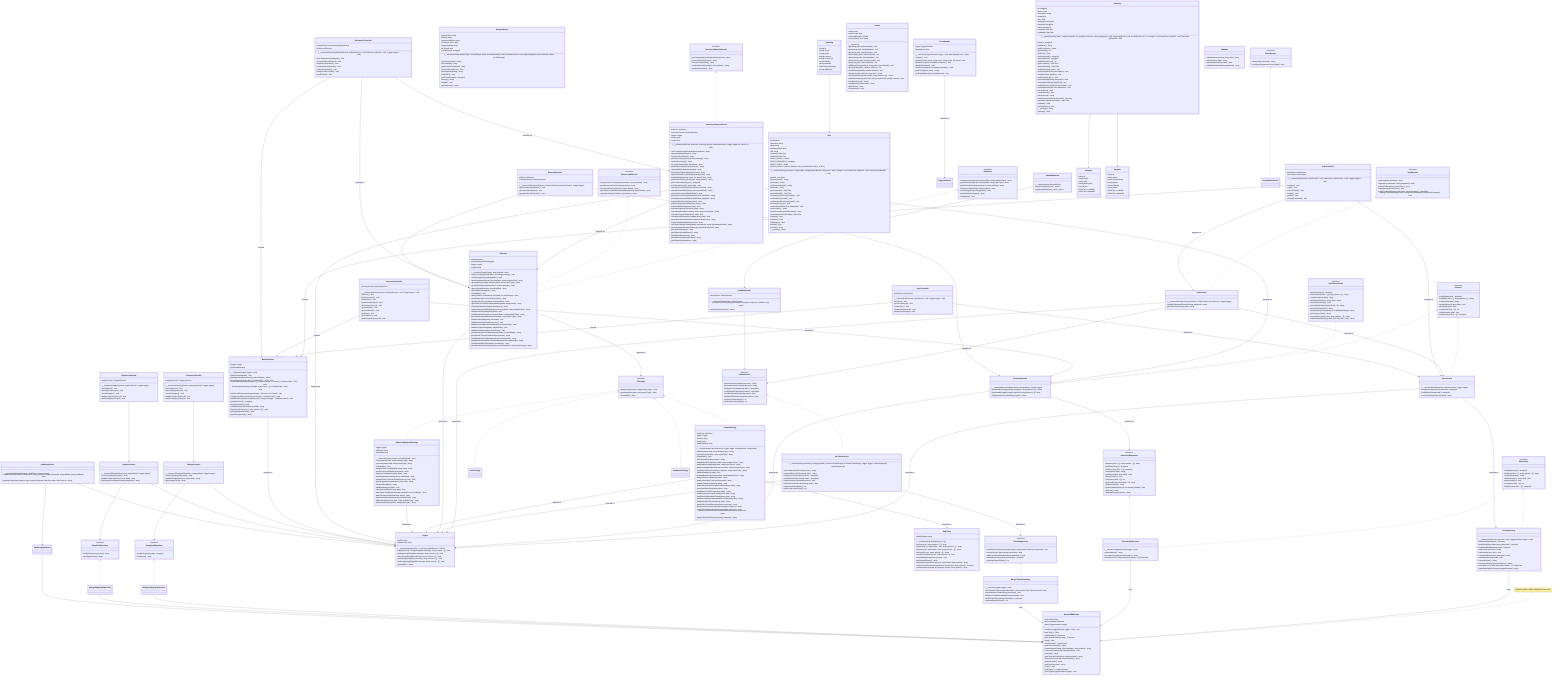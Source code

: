 classDiagram
    note for MongoDBManager "Singleton pattern untuk MongoDB connection"
    
    %% ========== Interfaces / Abstractions ==========
    class IRepository {
        <<interface>>
        +findById(string id) array|null
        +find(array filter = [], array options = []) array
        +create(array data) string
        +update(string id, array data) bool
        +delete(string id) bool
        +count(array filter = []) int
        +findOne(array filter = []) array|null
    }

    class IInventoryRepository {
        <<interface>>
        +find(array filter = [], array options = []) array
        +findById(string id) array|null
        +findOne(array filter = []) array|null
        +create(array data) string
        +update(string id, array data) bool
        +delete(string id) bool
        +count(array filter = []) int
        +findLowStock(int threshold = 0) array
        +findOutOfStock() array
        +updateQuantity(string id, int quantityChange) bool
        +getStats() array
        +aggregate(array pipeline) array
    }

    class IService {
        <<interface>>
        +findById(string id) array|null
        +find(array filter = [], array options = []) array
        +create(array data) array
        +update(string id, array data) bool
        +delete(string id) bool
        +count(array filter = []) int
        +validate(array data) bool
        +findOne(array filter = []) array|null
    }

    class IAuthService {
        <<interface>>
        +register(array userData) array
        +login(string username, string password) array
        +refreshToken(string refreshToken) array
        +logout(string refreshToken) bool
        +verifyCredentials(string username, string password) array|false
        +changePassword(string userId, string currentPassword, string newPassword) bool
    }

    class ITokenService {
        <<interface>>
        +generateAccessToken(array user) string
        +generateRefreshToken(array user) string
        +verifyAccessToken(string token) array|false
        +verifyRefreshToken(string token) array|false
        +revokeRefreshToken(string token) bool
        +isRefreshTokenRevoked(string token) bool
        +getAccessTokenExpiry() int
        +getRefreshTokenExpiry() int
    }

    class ITokenRepository {
        <<interface>>
        +storeRefreshToken(string tokenHash, string userId, DateTime expiresAt) bool
        +revokeRefreshToken(string tokenHash) bool
        +isRefreshTokenRevoked(string tokenHash) bool
        +findRefreshToken(string tokenHash) array|null
        +cleanupExpiredTokens() int
    }

    class IInventoryService {
        <<interface>>
        +getItem(string id) array|null
        +listItems(array filter = [], array options = []) array
        +createItem(array data) array
        +updateItem(string id, array data) array
        +deleteItem(string id) bool
        +getLowStockItems(int threshold = 0) array
        +getOutOfStockItems() array
        +updateItemQuantity(string id, int quantityChange) array
        +getInventoryStats() array
        +searchItems(string query, array options = []) array
        +validateItemData(array data, bool isCreate = true) array
    }

    class IAIService {
        <<interface>>
        +analyzeInventory(array inventoryData, string analysisType) array
        +generateReport(array inventoryData, string reportType) array
        +predictStockNeeds(array items, int forecastDays) array
        +detectAnomalies(array inventoryData) array
        +setStrategy(string strategyName) bool
        +getAvailableStrategies() array
        +isAvailable() bool
    }

    class IAdvancedAIService {
        <<interface>>
        +analyzeSalesTrends(array salesData, int periodDays) array
        +predictInventoryTurnover(array items) array
        +optimizeStockLevels(array inventoryData) array
        +generatePurchaseRecommendations(array supplierData) array
        +calculateSafetyStock(array itemHistory) array
    }

    class IInventoryAnalysisService {
        <<interface>>
        +getComprehensiveAnalysis(array options) array
        +generateWeeklyReport() array
        +monitorCriticalItems() array
        +predictInventoryNeeds(int forecastDays) array
        +optimizeInventory() array
    }

    class AIStrategy {
        <<interface>>
        +analyze(array data, string analysisType) array
        +generate(array data, string reportType) array
        +isAvailable() bool
    }

    %% ========== Concrete Implementations ==========
    class UserRepository {
        +__construct(Collection collection = null, LoggerInterface logger = null)
        +findUserById(string id) User|null
        +findUserByUsername(string username) User|null
        +findUserByEmail(string email) User|null
        +saveUser(User user) string
        +deleteUser(User user) bool
        +usernameExists(string username) bool
        +emailExists(string email) bool
        +createIndexes() array
        -documentToArray(mixed document) array
        -normalizeToUTCDateTime(mixed value) UTCDateTime
        -parseDuplicateError(string mongoMessage) string
    }

    class InventoryRepository {
        +__construct(LoggerInterface logger = null)
        +createIndexes() array
        -documentToArray(mixed document) array
        -normalizeToUTCDateTime(mixed value) UTCDateTime
    }

    class MongoTokenRepository {
        +__construct(Logger logger = null)
        +storeRefreshToken(string tokenHash, string userId, DateTime expiresAt) bool
        +revokeRefreshToken(string tokenHash) bool
        +isRefreshTokenRevoked(string tokenHash) bool
        +findRefreshToken(string tokenHash) array|null
        +cleanupExpiredTokens() int
    }

    class MongoDBManager {
        -static Client client
        -static Database database
        -static LoggerInterface logger
        +initialize(LoggerInterface logger = null) void
        +getClient() Client
        +getDatabase() Database
        +getCollection(string name) Collection
        +ping() bool
        +startSession() Session|null
        +getConnectionInfo() array
        +createIndexes(string collectionName, array indexes) array
        +collectionExists(string collectionName) bool
        +getStats() array
        +getCollectionStats(string collectionName) array
        +dropCollection(string collectionName) array
        +getServerInfo() array
        +getServerVersion() array
        +reset() void
        +getLogger() LoggerInterface
        +setLogger(LoggerInterface logger) void
    }

    class UserService {
        +__construct(UserRepository userRepository, Logger logger)
        +findByUsername(string username) array|null
        +findByEmail(string email) array|null
        -convertToArray(array userData) array
    }

    class InventoryService {
        +__construct(IInventoryRepository inventoryRepo, Logger logger)
        +getItemsByCategory(string categoryId, array options = []) array
        +getItemsBySupplier(string supplierId, array options = []) array
        -calculateInventoryHealth(array stats) string
    }

    class AuthService {
        +__construct(UserService userService, ITokenService tokenService, Logger logger)
        +validatePasswordStrength(string password) array
        -generateTokens(array user) array
    }

    class JwtTokenService {
        +__construct(string secretKey, string algorithm, int accessTokenExpiry, int refreshTokenExpiry, Logger logger, ITokenRepository tokenRepository)
        +generateAccessToken(array user) string
        +generateRefreshToken(array user) string
        +verifyAccessToken(string token) array|false
        +verifyRefreshToken(string token) array|false
        +revokeRefreshToken(string token) bool
        +isRefreshTokenRevoked(string token) bool
        +getAccessTokenExpiry() int
        +getRefreshTokenExpiry() int
    }

    class AIService {
        -strategies array
        -activeStrategy AIStrategy|null
        -logger Logger
        -enabled bool
        +__construct(Logger logger, bool enabled = true)
        +registerStrategy(string name, AIStrategy strategy) void
        +setStrategy(string strategyName) bool
        +analyzeInventory(array inventoryData, string analysisType) array
        +generateReport(array inventoryData, string reportType) array
        +predictStockNeeds(array items, int forecastDays) array
        +detectAnomalies(array inventoryData) array
        +getAvailableStrategies() array
        +isAvailable() bool
        +analyzeSalesTrends(array salesData, int periodDays) array
        +predictInventoryTurnover(array items) array
        +optimizeStockLevels(array inventoryData) array
        +generatePurchaseRecommendations(array supplierData) array
        +calculateSafetyStock(array itemHistory) array
        +analyzeInventoryWithStats(array inventoryData, string analysisType) array
        -validateInventoryData(array data) void
        -getFallbackAnalysis(array inventoryData, string analysisType) array
        -getFallbackReport(array inventoryData, string reportType) array
        -validateSalesData(array salesData) void
        -validateInventoryItems(array items) void
        -validateStockOptimizationData(array inventoryData) void
        -validateSupplierData(array supplierData) void
        -validateItemHistory(array itemHistory) void
        -getFallbackSalesTrends(array salesData, int periodDays) array
        -getFallbackTurnoverPrediction(array items) array
        -getFallbackStockOptimization(array inventoryData) array
        -getFallbackPurchaseRecommendations(array supplierData) array
        -getFallbackSafetyStock(array itemHistory) array
        -getFallbackInventoryAnalysis(array inventoryData, string analysisType) array
    }

    class OllamaStrategy {
        -httpClient HttpClient
        -logger Logger
        -baseUrl string
        -model string
        -defaultOptions array
        +__construct(HttpClient httpClient, Logger logger, string baseUrl, string model)
        +analyze(array data, string analysisType) array
        +generate(array data, string reportType) array
        +isAvailable() bool
        -callOllamaAPI(string prompt) array
        -buildAnalysisPrompt(array data, string analysisType) string
        -buildReportPrompt(array data, string reportType) string
        -parseAnalysisResponse(array response, string analysisType) array
        -parseReportResponse(array response, string reportType) array
        -validateData(array data) void
        -performBasicAnalysis(array data, string analysisType) array
        -analyzeSalesTrends(array data) array
        -analyzeInventoryTurnover(array data) array
        -optimizeStockLevels(array data) array
        -generatePurchaseRecommendations(array data) array
        -calculateSafetyStock(array data) array
        -buildSalesTrendsPrompt(array data) string
        -buildInventoryTurnoverPrompt(array data) string
        -buildStockOptimizationPrompt(array data) string
        -buildPurchaseRecommendationsPrompt(array data) string
        -buildSafetyStockPrompt(array data) string
        -parseSalesTrendsResponse(array response) array
        -parseInventoryTurnoverResponse(array response) array
        -parseStockOptimizationResponse(array response) array
        -parsePurchaseRecommendationsResponse(array response) array
        -parseSafetyStockResponse(array response) array
    }

    class AdvancedAnalysisStrategy {
        -logger Logger
        -mlModels array
        -mlEnabled bool
        +__construct(Logger logger, bool mlEnabled = true)
        +analyze(array data, string analysisType) array
        +generate(array data, string reportType) array
        +isAvailable() bool
        -analyzeSalesTrendsWithML(array data) array
        -predictTurnoverWithML(array data) array
        -optimizeStockWithML(array data) array
        -linearRegressionAnalysis(array salesData) array
        -randomForestTurnoverPrediction(array item) float
        -geneticAlgorithmOptimization(array item) array
        -initializeMLModels() array
        -validateData(array data) void
        -calculateConfidence(array data) float
        -basicSalesTrendAnalysis(array salesData, int periodDays) array
        -basicTurnoverPrediction(array items) array
        -basicStockOptimization(array inventoryData) array
        -fallbackAnalysis(array data, string analysisType) array
        -fallbackReport(array data, string reportType) array
    }

    class InventoryAnalysisService {
        -aiService AIService
        -inventoryService InventoryService
        -logger Logger
        -cache array
        -cacheTtl int
        +__construct(AIService aiService, InventoryService inventoryService, Logger logger, int cacheTtl = 300)
        +getComprehensiveAnalysis(array options) array
        +generateWeeklyReport() array
        +monitorCriticalItems() array
        +predictInventoryNeeds(int forecastDays) array
        +optimizeInventory() array
        -executeParallel(array operations) array
        -parallelExecution(array operations) array
        -optimizedAIAnalysis(array data) array
        -batchStockOptimization(array items) array
        -optimizedSalesTrendsAnalysis(array items) array
        -stratifiedSample(array items, int sampleSize) array
        -generateCacheKey(string type, array params) string
        -getFromCache(string key) array|null
        -setCache(string key, array data) void
        -calculatePerformanceMetrics(float startTime) array
        -calculateOverallRisk(array recommendations) string
        -processIncrementalWeeklyData() array
        -generateIncrementalInsights(DateTime startDate) array
        -calculateIncrementalMetrics(DateTime startDate) array
        -analyzeSalesTrends(array items) array
        -prepareOptimizationData(array items) array
        -estimateDailyUsage(array item) float
        -calculateUrgencyLevel(array item) string
        -calculateWeeklyMetrics(array stats, array recentItems) array
        -calculateTurnoverRatio(array stats) float
        -calculateOutOfStockPercentage(array stats) float
        -generatePurchaseRecommendations(array items) array
        -prepareSupplierData(array items) array
        -calculateSavingsPotential(array currentItems, array optimizationResult) array
        -generateImplementationPlan(array optimizationResult) array
        -getFallbackAnalysis() array
        -getFallbackWeeklyReport() array
        -getFallbackMonitoring() array
        -getFallbackPrediction(int days) array
        -getFallbackOptimization() array
    }

    class AnalysisResult {
        -analysisType string
        -findings array
        -recommendations array
        -confidenceScore float
        -supportingData array
        -isFallback bool
        -errorMessage string|null
        +__construct(string analysisType, array findings, array recommendations, float confidenceScore, array supportingData, bool isFallback, string errorMessage)
        +getAnalysisType() string
        +getFindings() array
        +getRecommendations() array
        +getConfidenceScore() float
        +getSupportingData() array
        +isFallback() bool
        +getErrorMessage() string|null
        +toArray() array
        +isValid() bool
        +getSummary() string
    }

    class BaseController {
        #logger Logger
        #requestData array
        +__construct(Logger logger = null)
        #parseRequestData() void
        #getRequestValue(string key, mixed default) mixed
        #jsonResponse(array data, int statusCode = 200) void
        #successResponse(array data = [], string message = 'Success', int statusCode = 200) void
        #errorResponse(string message, array errors = [], int statusCode = 400) void
        #notFoundResponse(string message = 'Resource not found') void
        #unauthorizedResponse(string message = 'Unauthorized') void
        #validationErrorResponse(array errors, string message = 'Validation failed') void
        #getAuthUserId() string|null
        #isAuthenticated() bool
        #validateRequiredFields(array fields) array
        #logAction(string action, array context = []) void
        #getPaginationParams() array
        #getSortingParams() array
    }

    class AuthController {
        -authService AuthService
        -userService UserService
        +__construct(AuthService authService = null, UserService userService = null, Logger logger = null)
        +register() void
        +login() void
        +refreshToken() void
        +logout() void
        +profile() void
        +changePassword() void
    }

    class UserController {
        -userService UserService
        +__construct(UserService userService = null, Logger logger = null)
        +listUsers() void
        +getUser(string id) void
        +createUser() void
        +updateUser(string id) void
        +deleteUser(string id) void
    }

    class InventoryController {
        -inventoryService InventoryService
        +__construct(InventoryService inventoryService = null, Logger logger = null)
        +listItems() void
        +getItem(string id) void
        +createItem() void
        +updateItem(string id) void
        +deleteItem(string id) void
        +getLowStock() void
        +getOutOfStock() void
        +getStats() void
        +searchItems() void
        +updateQuantity(string id) void
    }

    class AIAnalysisController {
        -analysisService InventoryAnalysisService
        -aiService AIService
        +__construct(InventoryAnalysisService analysisService = null, AIService aiService = null, Logger logger = null)
        +getComprehensiveAnalysis() void
        +generateWeeklyReport() void
        +monitorCriticalItems() void
        +predictInventoryNeeds() void
        +optimizeInventory() void
        +analyzeSalesTrends() void
        +getAIStatus() void
    }

    class ErrorHandler {
        -logger LoggerInterface
        -displayErrors bool
        +__construct(LoggerInterface logger = null, bool displayErrors = false)
        +register() void
        +handleError(int errno, string errstr, string errfile, int errline) bool
        +handleException(Throwable exception) void
        +handleShutdown() void
        -sendErrorResponse(Throwable exception) void
        -getErrorType(int errno) string
        +setDisplayErrors(bool displayErrors) void
    }

    class Router {
        -routes array
        -routeGroups array
        -notFoundHandler callable
        -currentGroupPrefix string
        +__construct()
        +get(string path, mixed handler) self
        +post(string path, mixed handler) self
        +put(string path, mixed handler) self
        +delete(string path, mixed handler) self
        +patch(string path, mixed handler) self
        +options(string path, mixed handler) self
        +any(string path, mixed handler) self
        +addRoute(string method, string path, mixed handler) self
        +group(string prefix, callable callback) self
        +setNotFoundHandler(callable handler) self
        +dispatch(string method, string path) mixed
        -executeHandler(mixed handler, array params = []) mixed
        -matchRoute(string routePath, string requestPath, array& params) bool
        -handleNotFound() mixed
        -normalizePath(string path) string
        +getRoutes() array
        +clearRoutes() void
    }

    class Logger {
        -logFile string
        -defaultLevel string
        +__construct(string logFile = null, string defaultLevel = 'INFO')
        +log(mixed level, string|Stringable message, array context = []) void
        +debug(string|Stringable message, array context = []) void
        +info(string|Stringable message, array context = []) void
        +error(string|Stringable message, array context = []) void
        +warning(string|Stringable message, array context = []) void
        +getLogFile() string
    }

    class HttpClient {
        -defaultOptions array
        +__construct(array defaultOptions = [])
        +get(string url, array options = []) array
        +post(string url, mixed data = null, array options = []) array
        +put(string url, mixed data = null, array options = []) array
        +delete(string url, array options = []) array
        +isUrlReachable(string url, float timeout = 5) bool
        +setDefaultOptions(array options) void
        +getDefaultOptions() array
        -request(string method, string url, mixed data, array options) array
        -createStreamContext(string method, mixed data, array options) resource
        -executeRequest(string url, resource context, array options) array
    }

    class User {
        -id string|null
        -username string
        -email string
        -passwordHash string
        -role string
        -createdAt DateTime
        -updatedAt DateTime
        +ROLE_ADMIN = 'admin'
        +ROLE_MANAGER = 'manager'
        +ROLE_STAFF = 'staff'
        +VALID_ROLES = [ROLE_ADMIN, ROLE_MANAGER, ROLE_STAFF]
        +__construct(string username, string email, string passwordHash, string role = 'staff', string id = null, DateTime createdAt = null, DateTime updatedAt = null)
        +getId() string|null
        +getUsername() string
        +getEmail() string
        +getPasswordHash() string
        +getRole() string
        +getCreatedAt() DateTime
        +getUpdatedAt() DateTime
        +setUsername(string username) void
        +setEmail(string email) void
        +setPasswordHash(string hash) void
        +setRole(string role) void
        +setUpdatedAt(DateTime updatedAt) void
        +toDocument() array
        +fromDocument(mixed document) User
        -parseDate(mixed dateValue) DateTime
        +validate() void
        +isAdmin() bool
        +isManager() bool
        +isStaff() bool
        +toArray() array
        +__toString() string
    }

    class Inventory {
        -id string|null
        -name string
        -description string
        -quantity int
        -price float
        -categoryId string|null
        -supplierId string|null
        -minStockLevel int
        -createdAt DateTime
        -updatedAt DateTime
        +__construct(string name, string description, int quantity, float price, string categoryId = null, string supplierId = null, int minStockLevel = 0, string id = null, DateTime createdAt = null, DateTime updatedAt = null)
        +getId() string|null
        +getName() string
        +getDescription() string
        +getQuantity() int
        +getPrice() float
        +getCategoryId() string|null
        +getSupplierId() string|null
        +getMinStockLevel() int
        +getCreatedAt() DateTime
        +getUpdatedAt() DateTime
        +setName(string name) void
        +setDescription(string description) void
        +setQuantity(int quantity) void
        +setPrice(float price) void
        +setCategoryId(string categoryId) void
        +setSupplierId(string supplierId) void
        +setMinStockLevel(int minStockLevel) void
        +setUpdatedAt(DateTime updatedAt) void
        +isLowStock() bool
        +isOutOfStock() bool
        +toDocument() array
        +fromDocument(mixed document) Inventory
        -parseDate(mixed dateValue) DateTime
        +validate() void
        +getTotalValue() float
        +__toString() string
        +toArray() array
    }

    %% ========== Relationships ==========
    IRepository <|.. UserRepository
    IRepository <|.. InventoryRepository
    IInventoryRepository <|.. InventoryRepository
    IService <|.. UserService
    IService <|.. InventoryService
    IAuthService <|.. AuthService
    IInventoryService <|.. InventoryService
    ITokenService <|.. JwtTokenService
    ITokenRepository <|.. MongoTokenRepository
    IAIService <|.. AIService
    IAdvancedAIService <|.. AIService
    IInventoryAnalysisService <|.. InventoryAnalysisService
    AIStrategy <|.. OllamaStrategy
    AIStrategy <|.. AdvancedAnalysisStrategy
    
    UserRepository --> MongoDBManager : uses
    InventoryRepository --> MongoDBManager : uses
    MongoTokenRepository --> MongoDBManager : uses
    
    UserService --> UserRepository : depends on
    UserService --> Logger : depends on
    
    InventoryService --> IInventoryRepository : depends on
    InventoryService --> Logger : depends on
    
    AuthService --> UserService : depends on
    AuthService --> ITokenService : depends on
    AuthService --> Logger : depends on
    
    JwtTokenService --> ITokenRepository : depends on
    JwtTokenService --> Logger : depends on
    
    AIService --> AIStrategy : depends on
    AIService --> Logger : depends on
    
    OllamaStrategy --> HttpClient : depends on
    OllamaStrategy --> Logger : depends on
    
    AdvancedAnalysisStrategy --> Logger : depends on
    
    InventoryAnalysisService --> AIService : depends on
    InventoryAnalysisService --> InventoryService : depends on
    InventoryAnalysisService --> Logger : depends on
    
    AuthController --> AuthService : depends on
    AuthController --> UserService : depends on
    AuthController --> BaseController : extends
    
    UserController --> UserService : depends on
    UserController --> BaseController : extends

    InventoryController --> InventoryService : depends on
    InventoryController --> BaseController : extends
    
    AIAnalysisController --> InventoryAnalysisService : depends on
    AIAnalysisController --> AIService : depends on
    AIAnalysisController --> BaseController : extends
    
    BaseController --> Logger : depends on
    
    ErrorHandler --> LoggerInterface : depends on

    %% ========== Planned Components (Belum Diimplementasi) ==========
    class ICategoryRepository {
        <<interface>>
        +findBySlug(string slug) array|null
        +findActive() array
    }

    class ISupplierRepository {
        <<interface>>
        +findByStatus(string status) array
        +getSupplierStats() array
    }

    class IHashService {
        <<interface>>
        +hash(string password) string
        +verify(string password, string hash) bool
    }

    class CategoryService {
        +__construct(ICategoryRepository categoryRepo, Logger logger)
        +createCategory(array data) array
        +updateCategory(string id, array data) array
        +getCategoryTree() array
    }

    class SupplierService {
        +__construct(ISupplierRepository supplierRepo, Logger logger)
        +createSupplier(array data) array
        +updateSupplier(string id, array data) array
        +getSupplierPerformance(string supplierId) array
    }

    class AuditLogService {
        +__construct(AuditLogRepository auditRepo, Logger logger)
        +logAction(string userId, string action, string resource, string resourceId, array oldData, array newData) bool
        +getAuditTrail(string resourceType, string resourceId, DateTime from, DateTime to) array
    }

    class CategoryController {
        -categoryService CategoryService
        +__construct(CategoryService categoryService, Logger logger)
        +listCategories() void
        +getCategory(string id) void
        +createCategory() void
        +updateCategory(string id) void
        +deleteCategory(string id) void
    }

    class SupplierController {
        -supplierService SupplierService
        +__construct(SupplierService supplierService, Logger logger)
        +listSuppliers() void
        +getSupplier(string id) void
        +createSupplier() void
        +updateSupplier(string id) void
        +deleteSupplier(string id) void
    }

    class ReportController {
        -aiService AIService
        -inventoryService InventoryService
        +__construct(AIService aiService, InventoryService inventoryService, Logger logger)
        +generateInventoryReport() void
        +generateSalesReport() void
        +generateStockPrediction() void
    }

    class AuthMiddleware {
        -tokenService ITokenService
        +__construct(ITokenService tokenService)
        +verifyAccessToken(Request request, Response response, callable next) mixed
        +requireAuthentication() mixed
    }
    
    class RoleMiddleware {
        +__construct(array allowedRoles)
        +requireRole(string role) mixed
        +requireAnyRole(array roles) mixed
    }
    
    class Validator {
        +validate(array schema, array data) array
        +sanitize(array data) array
        +validateEmail(string email) bool
        +validatePassword(string password) array
    }

    class Category {
        +string id
        +string name
        +string slug
        +string description
        +bool active
        +DateTime createdAt
        +DateTime updatedAt
    }

    class Supplier {
        +string id
        +string name
        +string contactEmail
        +string phone
        +string address
        +string status
        +DateTime createdAt
        +DateTime updatedAt
    }

    class AuditLog {
        +string id
        +string userId
        +string action
        +string resource
        +string resourceId
        +array oldData
        +array newData
        +DateTime timestamp
        +string ipAddress
    }

    %% ========== Future Relationships ==========
    ICategoryRepository <|.. MongoCategoryRepository
    ISupplierRepository <|.. MongoSupplierRepository
    IHashService <|.. BcryptHashService
    AIStrategy <|.. Phi3Strategy
    AIStrategy <|.. DeepSeekStrategy

    CategoryController --> CategoryService
    SupplierController --> SupplierService
    ReportController --> AIService
    ReportController --> InventoryService

    CategoryService --> ICategoryRepository
    SupplierService --> ISupplierRepository
    AuditLogService --> AuditLogRepository

    Inventory --> Category
    Inventory --> Supplier
    AuditLog --> User

    MongoCategoryRepository --> MongoDBManager
    MongoSupplierRepository --> MongoDBManager
    AuditLogRepository --> MongoDBManager

    CategoryService --> Logger
    SupplierService --> Logger
    AuditLogService --> Logger

    AuthMiddleware --> ITokenService
    RoleMiddleware --> AuthMiddleware